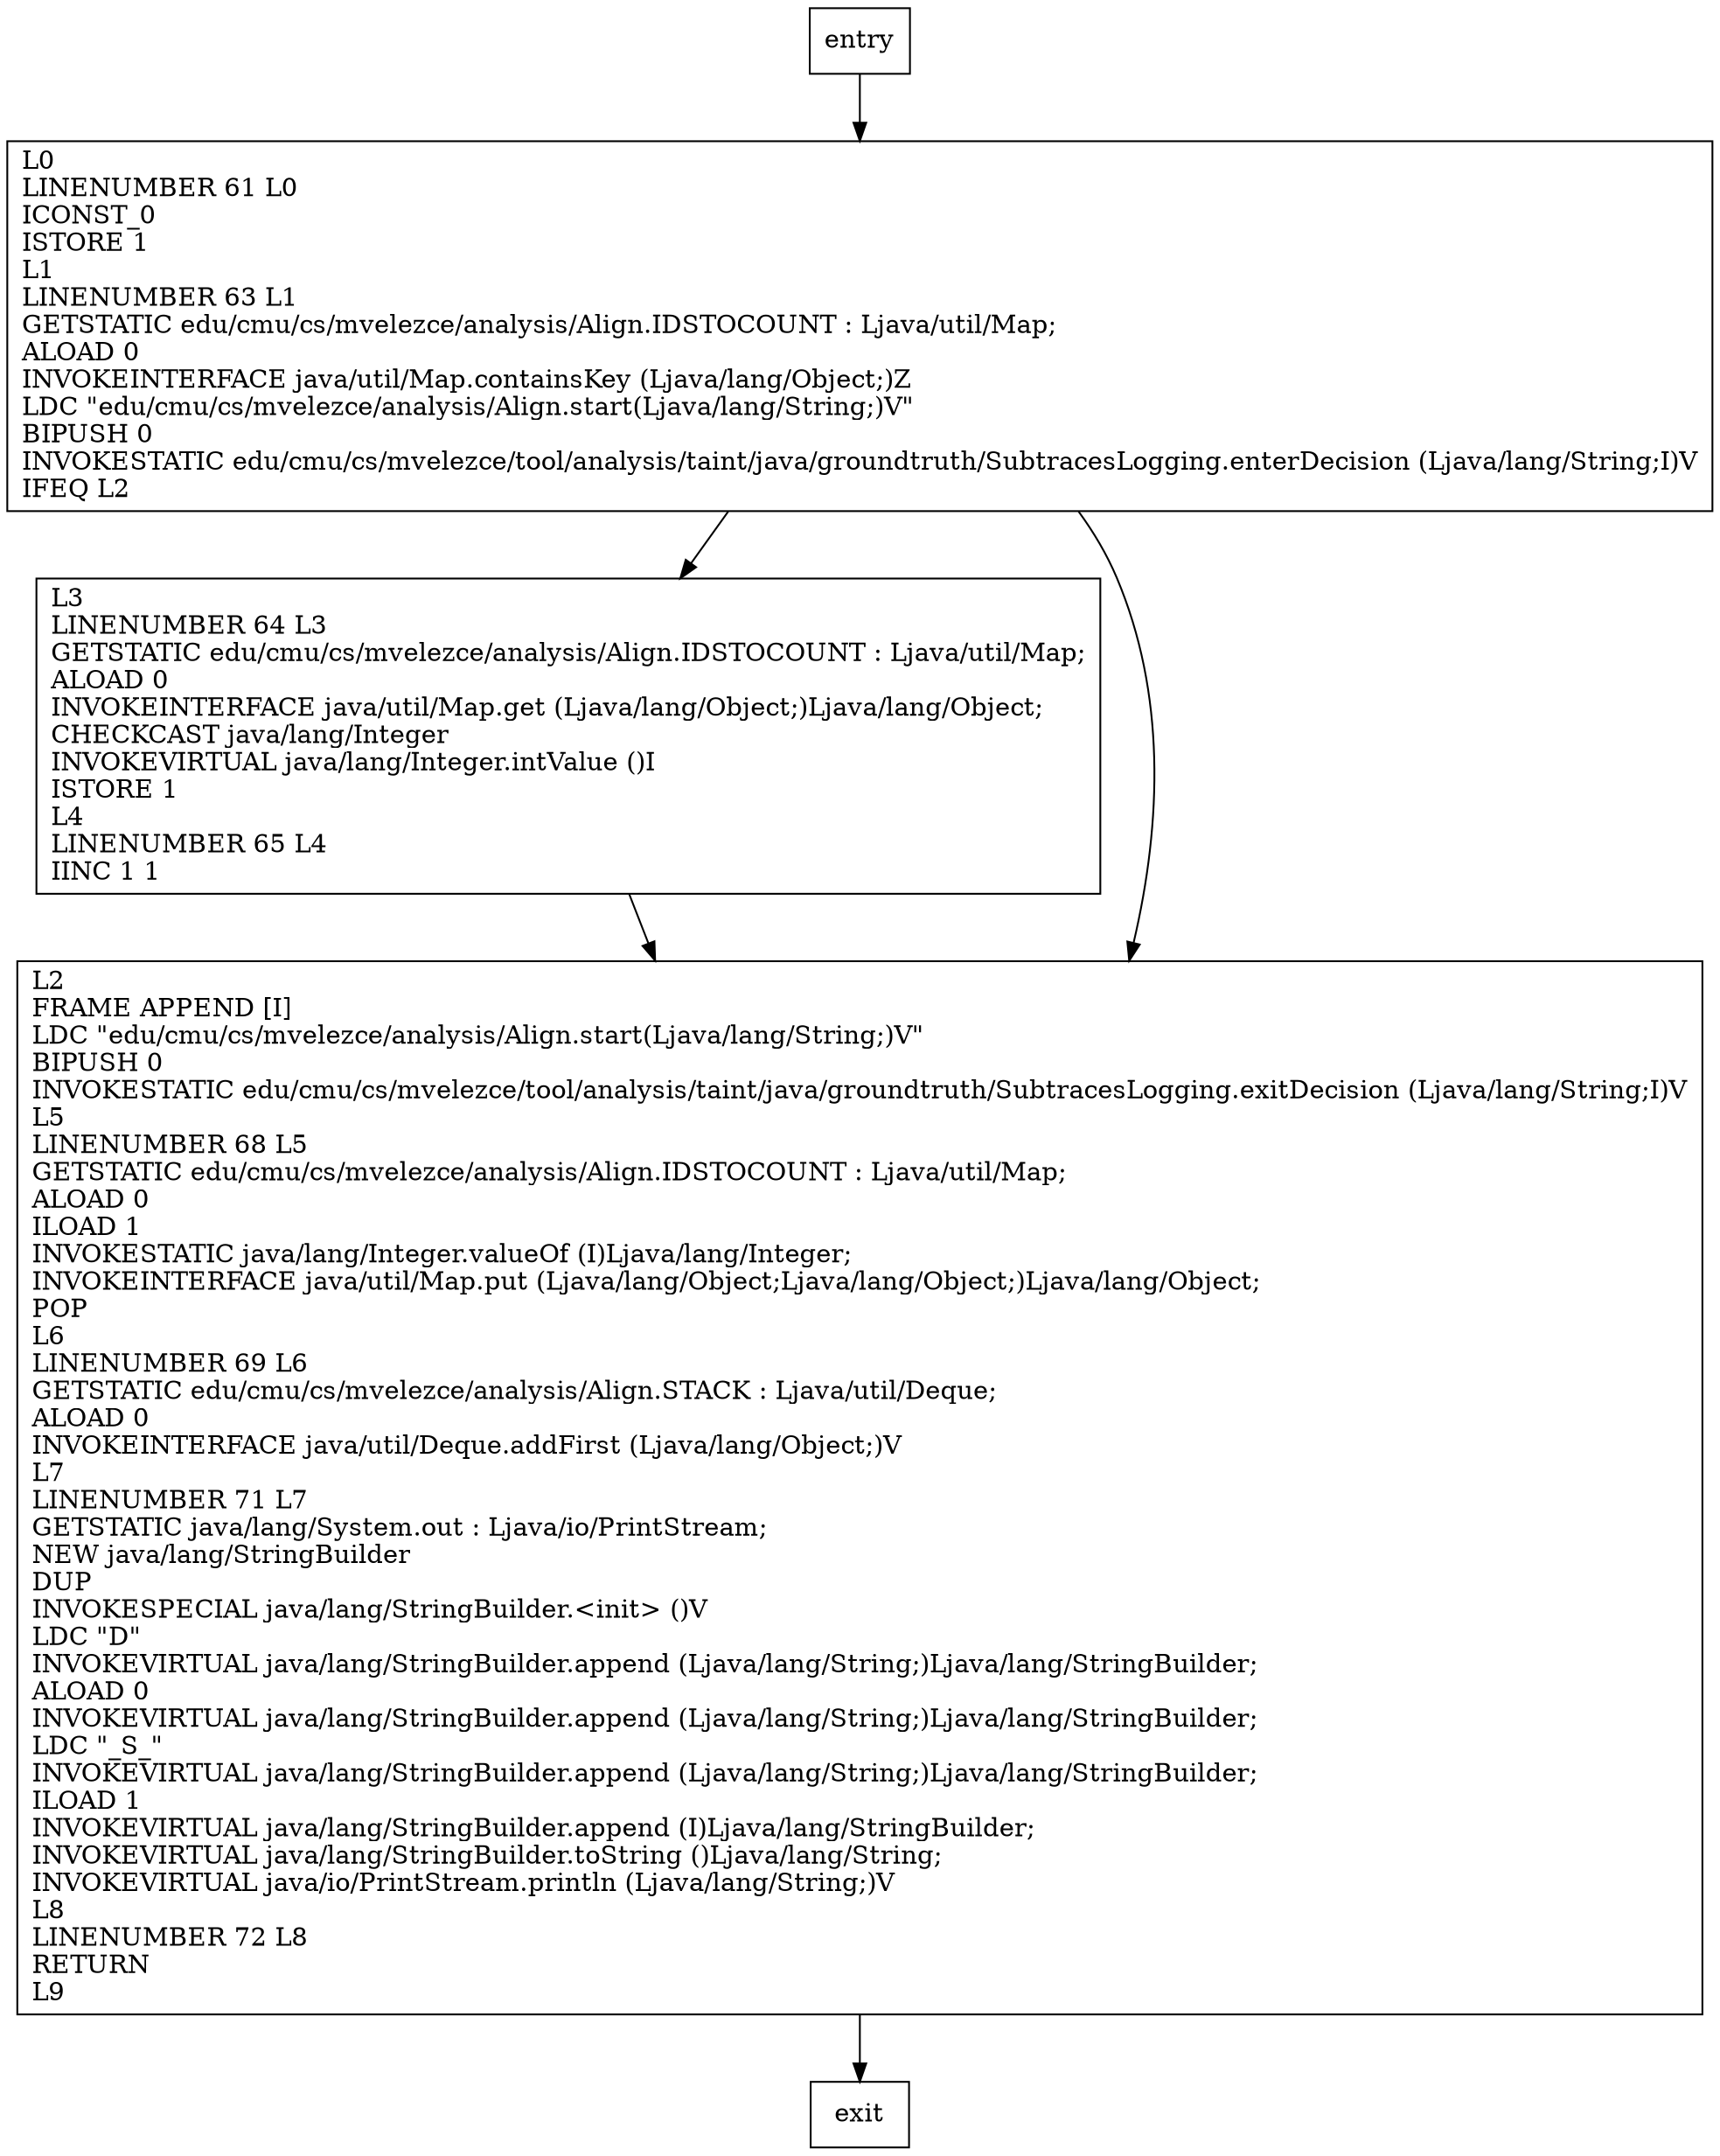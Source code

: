 digraph start {
node [shape=record];
257344160 [label="L0\lLINENUMBER 61 L0\lICONST_0\lISTORE 1\lL1\lLINENUMBER 63 L1\lGETSTATIC edu/cmu/cs/mvelezce/analysis/Align.IDSTOCOUNT : Ljava/util/Map;\lALOAD 0\lINVOKEINTERFACE java/util/Map.containsKey (Ljava/lang/Object;)Z\lLDC \"edu/cmu/cs/mvelezce/analysis/Align.start(Ljava/lang/String;)V\"\lBIPUSH 0\lINVOKESTATIC edu/cmu/cs/mvelezce/tool/analysis/taint/java/groundtruth/SubtracesLogging.enterDecision (Ljava/lang/String;I)V\lIFEQ L2\l"];
1120297428 [label="L3\lLINENUMBER 64 L3\lGETSTATIC edu/cmu/cs/mvelezce/analysis/Align.IDSTOCOUNT : Ljava/util/Map;\lALOAD 0\lINVOKEINTERFACE java/util/Map.get (Ljava/lang/Object;)Ljava/lang/Object;\lCHECKCAST java/lang/Integer\lINVOKEVIRTUAL java/lang/Integer.intValue ()I\lISTORE 1\lL4\lLINENUMBER 65 L4\lIINC 1 1\l"];
1488930250 [label="L2\lFRAME APPEND [I]\lLDC \"edu/cmu/cs/mvelezce/analysis/Align.start(Ljava/lang/String;)V\"\lBIPUSH 0\lINVOKESTATIC edu/cmu/cs/mvelezce/tool/analysis/taint/java/groundtruth/SubtracesLogging.exitDecision (Ljava/lang/String;I)V\lL5\lLINENUMBER 68 L5\lGETSTATIC edu/cmu/cs/mvelezce/analysis/Align.IDSTOCOUNT : Ljava/util/Map;\lALOAD 0\lILOAD 1\lINVOKESTATIC java/lang/Integer.valueOf (I)Ljava/lang/Integer;\lINVOKEINTERFACE java/util/Map.put (Ljava/lang/Object;Ljava/lang/Object;)Ljava/lang/Object;\lPOP\lL6\lLINENUMBER 69 L6\lGETSTATIC edu/cmu/cs/mvelezce/analysis/Align.STACK : Ljava/util/Deque;\lALOAD 0\lINVOKEINTERFACE java/util/Deque.addFirst (Ljava/lang/Object;)V\lL7\lLINENUMBER 71 L7\lGETSTATIC java/lang/System.out : Ljava/io/PrintStream;\lNEW java/lang/StringBuilder\lDUP\lINVOKESPECIAL java/lang/StringBuilder.\<init\> ()V\lLDC \"D\"\lINVOKEVIRTUAL java/lang/StringBuilder.append (Ljava/lang/String;)Ljava/lang/StringBuilder;\lALOAD 0\lINVOKEVIRTUAL java/lang/StringBuilder.append (Ljava/lang/String;)Ljava/lang/StringBuilder;\lLDC \"_S_\"\lINVOKEVIRTUAL java/lang/StringBuilder.append (Ljava/lang/String;)Ljava/lang/StringBuilder;\lILOAD 1\lINVOKEVIRTUAL java/lang/StringBuilder.append (I)Ljava/lang/StringBuilder;\lINVOKEVIRTUAL java/lang/StringBuilder.toString ()Ljava/lang/String;\lINVOKEVIRTUAL java/io/PrintStream.println (Ljava/lang/String;)V\lL8\lLINENUMBER 72 L8\lRETURN\lL9\l"];
entry;
exit;
entry -> 257344160;
257344160 -> 1120297428;
257344160 -> 1488930250;
1120297428 -> 1488930250;
1488930250 -> exit;
}
